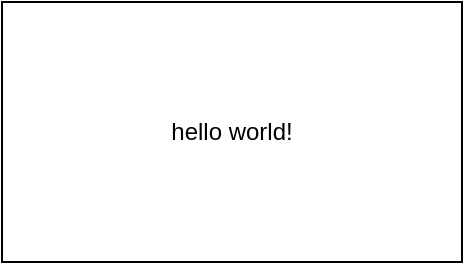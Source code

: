 <mxfile version="20.3.2" type="github">
  <diagram id="Ut86sJT1gCJFWg1d9Ez6" name="Page-1">
    <mxGraphModel dx="782" dy="525" grid="1" gridSize="10" guides="1" tooltips="1" connect="1" arrows="1" fold="1" page="1" pageScale="1" pageWidth="850" pageHeight="1100" math="0" shadow="0">
      <root>
        <mxCell id="0" />
        <mxCell id="1" parent="0" />
        <mxCell id="37LSPJNQEPZuBBPrdWQu-1" value="hello world!" style="rounded=0;whiteSpace=wrap;html=1;" vertex="1" parent="1">
          <mxGeometry x="210" y="150" width="230" height="130" as="geometry" />
        </mxCell>
      </root>
    </mxGraphModel>
  </diagram>
</mxfile>
